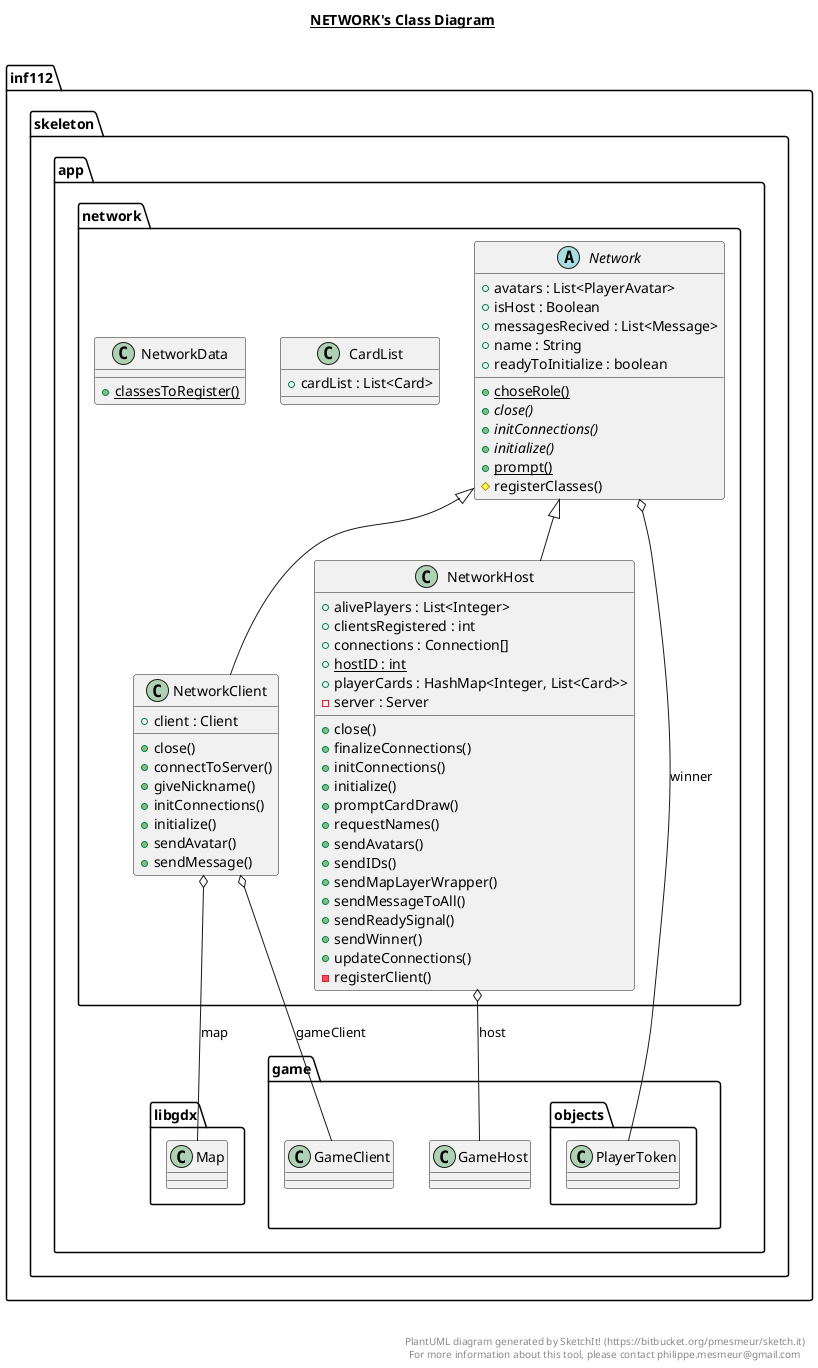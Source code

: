 @startuml

title __NETWORK's Class Diagram__\n

  namespace inf112.skeleton.app {
    namespace network {
      class inf112.skeleton.app.network.CardList {
          + cardList : List<Card>
      }
    }
  }
  

  namespace inf112.skeleton.app {
    namespace network {
      abstract class inf112.skeleton.app.network.Network {
          + avatars : List<PlayerAvatar>
          + isHost : Boolean
          + messagesRecived : List<Message>
          + name : String
          + readyToInitialize : boolean
          {static} + choseRole()
          {abstract} + close()
          {abstract} + initConnections()
          {abstract} + initialize()
          {static} + prompt()
          # registerClasses()
      }
    }
  }
  

  namespace inf112.skeleton.app {
    namespace network {
      class inf112.skeleton.app.network.NetworkClient {
          + client : Client
          + close()
          + connectToServer()
          + giveNickname()
          + initConnections()
          + initialize()
          + sendAvatar()
          + sendMessage()
      }
    }
  }
  

  namespace inf112.skeleton.app {
    namespace network {
      class inf112.skeleton.app.network.NetworkData {
          {static} + classesToRegister()
      }
    }
  }
  

  namespace inf112.skeleton.app {
    namespace network {
      class inf112.skeleton.app.network.NetworkHost {
          + alivePlayers : List<Integer>
          + clientsRegistered : int
          + connections : Connection[]
          {static} + hostID : int
          + playerCards : HashMap<Integer, List<Card>>
          - server : Server
          + close()
          + finalizeConnections()
          + initConnections()
          + initialize()
          + promptCardDraw()
          + requestNames()
          + sendAvatars()
          + sendIDs()
          + sendMapLayerWrapper()
          + sendMessageToAll()
          + sendReadySignal()
          + sendWinner()
          + updateConnections()
          - registerClient()
      }
    }
  }
  

  inf112.skeleton.app.network.Network o-- inf112.skeleton.app.game.objects.PlayerToken : winner
  inf112.skeleton.app.network.NetworkClient -up-|> inf112.skeleton.app.network.Network
  inf112.skeleton.app.network.NetworkClient o-- inf112.skeleton.app.game.GameClient : gameClient
  inf112.skeleton.app.network.NetworkClient o-- inf112.skeleton.app.libgdx.Map : map
  inf112.skeleton.app.network.NetworkHost -up-|> inf112.skeleton.app.network.Network
  inf112.skeleton.app.network.NetworkHost o-- inf112.skeleton.app.game.GameHost : host


right footer


PlantUML diagram generated by SketchIt! (https://bitbucket.org/pmesmeur/sketch.it)
For more information about this tool, please contact philippe.mesmeur@gmail.com
endfooter

@enduml
